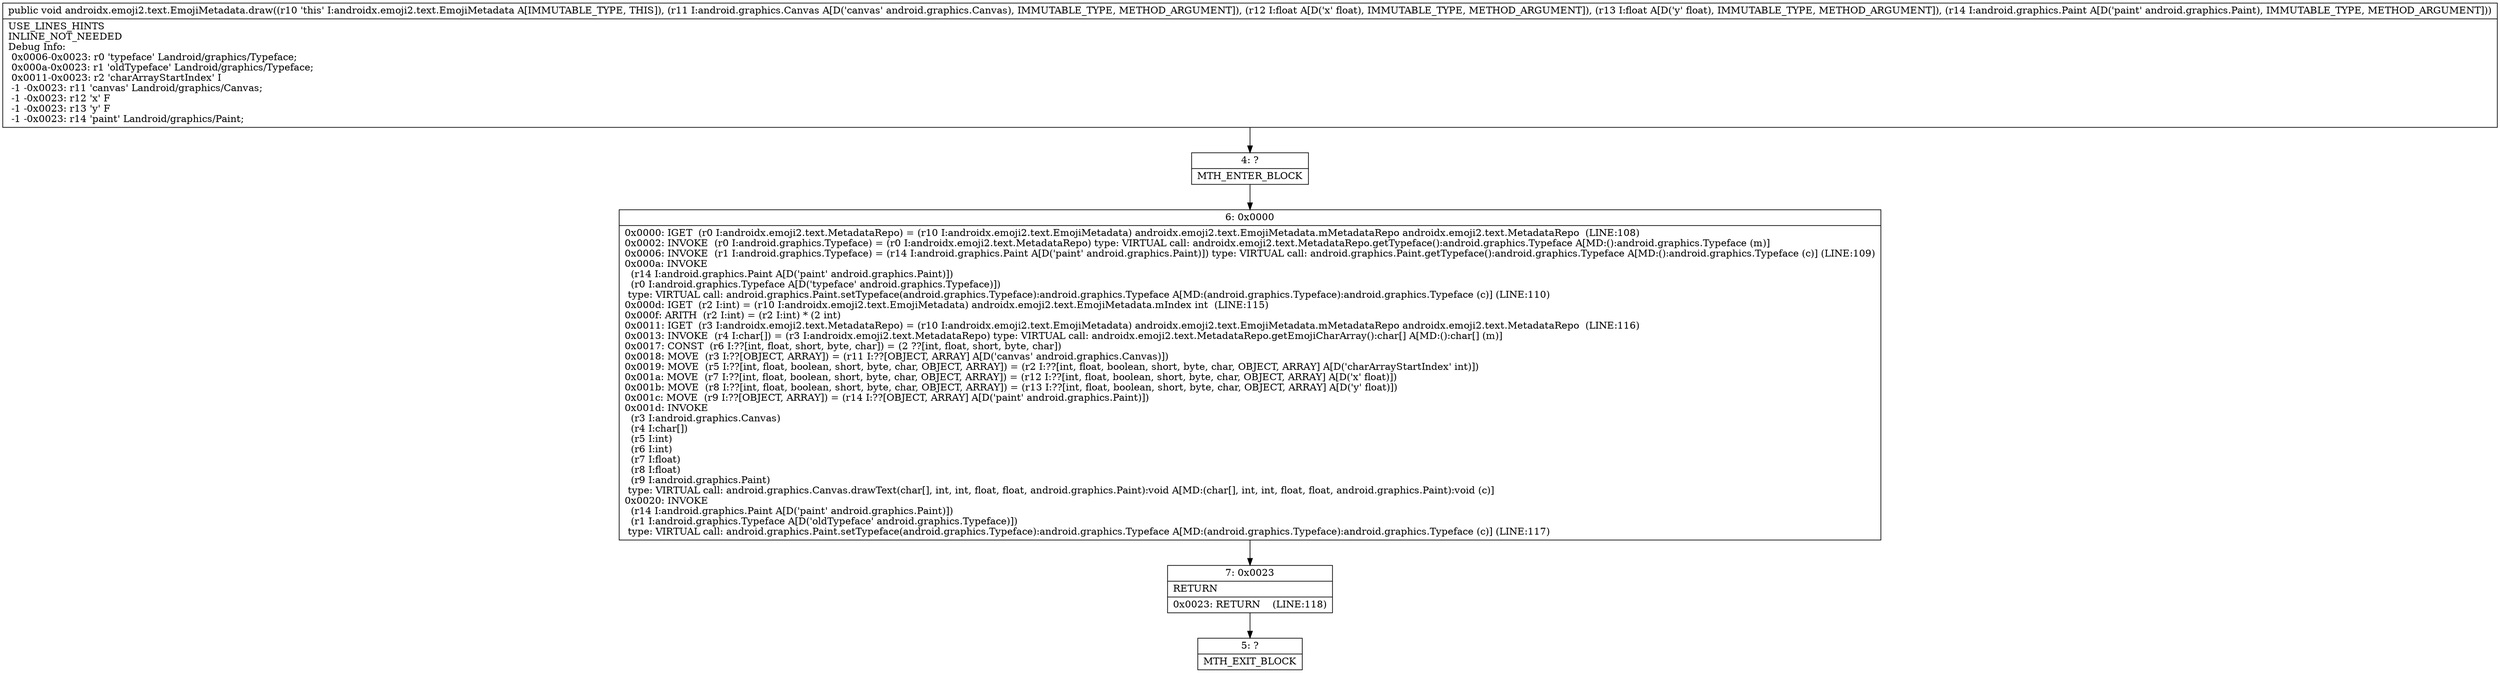 digraph "CFG forandroidx.emoji2.text.EmojiMetadata.draw(Landroid\/graphics\/Canvas;FFLandroid\/graphics\/Paint;)V" {
Node_4 [shape=record,label="{4\:\ ?|MTH_ENTER_BLOCK\l}"];
Node_6 [shape=record,label="{6\:\ 0x0000|0x0000: IGET  (r0 I:androidx.emoji2.text.MetadataRepo) = (r10 I:androidx.emoji2.text.EmojiMetadata) androidx.emoji2.text.EmojiMetadata.mMetadataRepo androidx.emoji2.text.MetadataRepo  (LINE:108)\l0x0002: INVOKE  (r0 I:android.graphics.Typeface) = (r0 I:androidx.emoji2.text.MetadataRepo) type: VIRTUAL call: androidx.emoji2.text.MetadataRepo.getTypeface():android.graphics.Typeface A[MD:():android.graphics.Typeface (m)]\l0x0006: INVOKE  (r1 I:android.graphics.Typeface) = (r14 I:android.graphics.Paint A[D('paint' android.graphics.Paint)]) type: VIRTUAL call: android.graphics.Paint.getTypeface():android.graphics.Typeface A[MD:():android.graphics.Typeface (c)] (LINE:109)\l0x000a: INVOKE  \l  (r14 I:android.graphics.Paint A[D('paint' android.graphics.Paint)])\l  (r0 I:android.graphics.Typeface A[D('typeface' android.graphics.Typeface)])\l type: VIRTUAL call: android.graphics.Paint.setTypeface(android.graphics.Typeface):android.graphics.Typeface A[MD:(android.graphics.Typeface):android.graphics.Typeface (c)] (LINE:110)\l0x000d: IGET  (r2 I:int) = (r10 I:androidx.emoji2.text.EmojiMetadata) androidx.emoji2.text.EmojiMetadata.mIndex int  (LINE:115)\l0x000f: ARITH  (r2 I:int) = (r2 I:int) * (2 int) \l0x0011: IGET  (r3 I:androidx.emoji2.text.MetadataRepo) = (r10 I:androidx.emoji2.text.EmojiMetadata) androidx.emoji2.text.EmojiMetadata.mMetadataRepo androidx.emoji2.text.MetadataRepo  (LINE:116)\l0x0013: INVOKE  (r4 I:char[]) = (r3 I:androidx.emoji2.text.MetadataRepo) type: VIRTUAL call: androidx.emoji2.text.MetadataRepo.getEmojiCharArray():char[] A[MD:():char[] (m)]\l0x0017: CONST  (r6 I:??[int, float, short, byte, char]) = (2 ??[int, float, short, byte, char]) \l0x0018: MOVE  (r3 I:??[OBJECT, ARRAY]) = (r11 I:??[OBJECT, ARRAY] A[D('canvas' android.graphics.Canvas)]) \l0x0019: MOVE  (r5 I:??[int, float, boolean, short, byte, char, OBJECT, ARRAY]) = (r2 I:??[int, float, boolean, short, byte, char, OBJECT, ARRAY] A[D('charArrayStartIndex' int)]) \l0x001a: MOVE  (r7 I:??[int, float, boolean, short, byte, char, OBJECT, ARRAY]) = (r12 I:??[int, float, boolean, short, byte, char, OBJECT, ARRAY] A[D('x' float)]) \l0x001b: MOVE  (r8 I:??[int, float, boolean, short, byte, char, OBJECT, ARRAY]) = (r13 I:??[int, float, boolean, short, byte, char, OBJECT, ARRAY] A[D('y' float)]) \l0x001c: MOVE  (r9 I:??[OBJECT, ARRAY]) = (r14 I:??[OBJECT, ARRAY] A[D('paint' android.graphics.Paint)]) \l0x001d: INVOKE  \l  (r3 I:android.graphics.Canvas)\l  (r4 I:char[])\l  (r5 I:int)\l  (r6 I:int)\l  (r7 I:float)\l  (r8 I:float)\l  (r9 I:android.graphics.Paint)\l type: VIRTUAL call: android.graphics.Canvas.drawText(char[], int, int, float, float, android.graphics.Paint):void A[MD:(char[], int, int, float, float, android.graphics.Paint):void (c)]\l0x0020: INVOKE  \l  (r14 I:android.graphics.Paint A[D('paint' android.graphics.Paint)])\l  (r1 I:android.graphics.Typeface A[D('oldTypeface' android.graphics.Typeface)])\l type: VIRTUAL call: android.graphics.Paint.setTypeface(android.graphics.Typeface):android.graphics.Typeface A[MD:(android.graphics.Typeface):android.graphics.Typeface (c)] (LINE:117)\l}"];
Node_7 [shape=record,label="{7\:\ 0x0023|RETURN\l|0x0023: RETURN    (LINE:118)\l}"];
Node_5 [shape=record,label="{5\:\ ?|MTH_EXIT_BLOCK\l}"];
MethodNode[shape=record,label="{public void androidx.emoji2.text.EmojiMetadata.draw((r10 'this' I:androidx.emoji2.text.EmojiMetadata A[IMMUTABLE_TYPE, THIS]), (r11 I:android.graphics.Canvas A[D('canvas' android.graphics.Canvas), IMMUTABLE_TYPE, METHOD_ARGUMENT]), (r12 I:float A[D('x' float), IMMUTABLE_TYPE, METHOD_ARGUMENT]), (r13 I:float A[D('y' float), IMMUTABLE_TYPE, METHOD_ARGUMENT]), (r14 I:android.graphics.Paint A[D('paint' android.graphics.Paint), IMMUTABLE_TYPE, METHOD_ARGUMENT]))  | USE_LINES_HINTS\lINLINE_NOT_NEEDED\lDebug Info:\l  0x0006\-0x0023: r0 'typeface' Landroid\/graphics\/Typeface;\l  0x000a\-0x0023: r1 'oldTypeface' Landroid\/graphics\/Typeface;\l  0x0011\-0x0023: r2 'charArrayStartIndex' I\l  \-1 \-0x0023: r11 'canvas' Landroid\/graphics\/Canvas;\l  \-1 \-0x0023: r12 'x' F\l  \-1 \-0x0023: r13 'y' F\l  \-1 \-0x0023: r14 'paint' Landroid\/graphics\/Paint;\l}"];
MethodNode -> Node_4;Node_4 -> Node_6;
Node_6 -> Node_7;
Node_7 -> Node_5;
}

